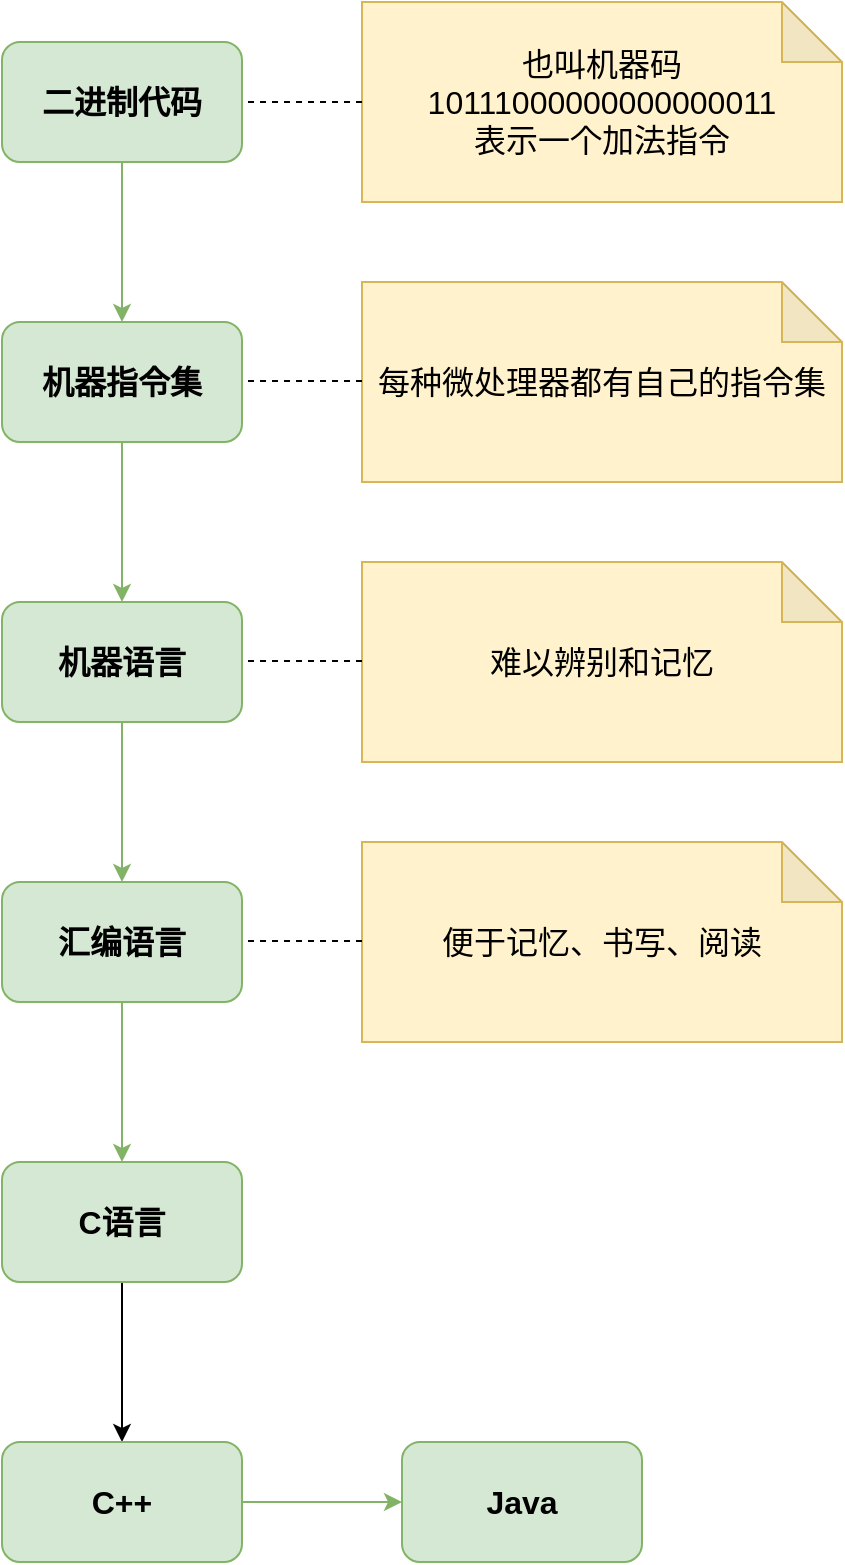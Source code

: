 <mxfile version="14.1.2" type="github">
  <diagram id="C5RBs43oDa-KdzZeNtuy" name="Page-1">
    <mxGraphModel dx="1038" dy="556" grid="1" gridSize="10" guides="1" tooltips="1" connect="1" arrows="1" fold="1" page="1" pageScale="1" pageWidth="827" pageHeight="1169" math="0" shadow="0">
      <root>
        <mxCell id="WIyWlLk6GJQsqaUBKTNV-0" />
        <mxCell id="WIyWlLk6GJQsqaUBKTNV-1" parent="WIyWlLk6GJQsqaUBKTNV-0" />
        <mxCell id="E72dZTKriqrOK8_UnTGn-2" value="" style="edgeStyle=orthogonalEdgeStyle;rounded=0;orthogonalLoop=1;jettySize=auto;html=1;strokeWidth=1;fontSize=16;fontStyle=1;fillColor=#d5e8d4;strokeColor=#82b366;" parent="WIyWlLk6GJQsqaUBKTNV-1" source="E72dZTKriqrOK8_UnTGn-0" target="E72dZTKriqrOK8_UnTGn-1" edge="1">
          <mxGeometry relative="1" as="geometry" />
        </mxCell>
        <mxCell id="E72dZTKriqrOK8_UnTGn-0" value="二进制代码" style="rounded=1;whiteSpace=wrap;html=1;strokeWidth=1;fontSize=16;fontStyle=1;fillColor=#d5e8d4;strokeColor=#82b366;" parent="WIyWlLk6GJQsqaUBKTNV-1" vertex="1">
          <mxGeometry x="160" y="160" width="120" height="60" as="geometry" />
        </mxCell>
        <mxCell id="E72dZTKriqrOK8_UnTGn-4" value="" style="edgeStyle=orthogonalEdgeStyle;rounded=0;orthogonalLoop=1;jettySize=auto;html=1;strokeWidth=1;fontSize=16;fontStyle=1;fillColor=#d5e8d4;strokeColor=#82b366;" parent="WIyWlLk6GJQsqaUBKTNV-1" source="E72dZTKriqrOK8_UnTGn-1" target="E72dZTKriqrOK8_UnTGn-3" edge="1">
          <mxGeometry relative="1" as="geometry" />
        </mxCell>
        <mxCell id="E72dZTKriqrOK8_UnTGn-1" value="机器指令集" style="whiteSpace=wrap;html=1;rounded=1;strokeWidth=1;fontSize=16;fontStyle=1;fillColor=#d5e8d4;strokeColor=#82b366;" parent="WIyWlLk6GJQsqaUBKTNV-1" vertex="1">
          <mxGeometry x="160" y="300" width="120" height="60" as="geometry" />
        </mxCell>
        <mxCell id="E72dZTKriqrOK8_UnTGn-6" value="" style="edgeStyle=orthogonalEdgeStyle;rounded=0;orthogonalLoop=1;jettySize=auto;html=1;strokeWidth=1;fontSize=16;fontStyle=1;fillColor=#d5e8d4;strokeColor=#82b366;" parent="WIyWlLk6GJQsqaUBKTNV-1" source="E72dZTKriqrOK8_UnTGn-3" target="E72dZTKriqrOK8_UnTGn-5" edge="1">
          <mxGeometry relative="1" as="geometry" />
        </mxCell>
        <mxCell id="E72dZTKriqrOK8_UnTGn-3" value="机器语言" style="whiteSpace=wrap;html=1;rounded=1;strokeWidth=1;fontSize=16;fontStyle=1;fillColor=#d5e8d4;strokeColor=#82b366;" parent="WIyWlLk6GJQsqaUBKTNV-1" vertex="1">
          <mxGeometry x="160" y="440" width="120" height="60" as="geometry" />
        </mxCell>
        <mxCell id="E72dZTKriqrOK8_UnTGn-8" value="" style="edgeStyle=orthogonalEdgeStyle;rounded=0;orthogonalLoop=1;jettySize=auto;html=1;strokeWidth=1;fontSize=16;fontStyle=1;fillColor=#d5e8d4;strokeColor=#82b366;" parent="WIyWlLk6GJQsqaUBKTNV-1" source="E72dZTKriqrOK8_UnTGn-5" target="E72dZTKriqrOK8_UnTGn-7" edge="1">
          <mxGeometry relative="1" as="geometry" />
        </mxCell>
        <mxCell id="E72dZTKriqrOK8_UnTGn-5" value="汇编语言" style="whiteSpace=wrap;html=1;rounded=1;strokeWidth=1;fontSize=16;fontStyle=1;fillColor=#d5e8d4;strokeColor=#82b366;" parent="WIyWlLk6GJQsqaUBKTNV-1" vertex="1">
          <mxGeometry x="160" y="580" width="120" height="60" as="geometry" />
        </mxCell>
        <mxCell id="E72dZTKriqrOK8_UnTGn-10" value="" style="edgeStyle=orthogonalEdgeStyle;rounded=0;orthogonalLoop=1;jettySize=auto;html=1;strokeWidth=1;fontSize=16;fontStyle=1" parent="WIyWlLk6GJQsqaUBKTNV-1" source="E72dZTKriqrOK8_UnTGn-7" target="E72dZTKriqrOK8_UnTGn-9" edge="1">
          <mxGeometry relative="1" as="geometry" />
        </mxCell>
        <mxCell id="E72dZTKriqrOK8_UnTGn-7" value="C语言" style="whiteSpace=wrap;html=1;rounded=1;strokeWidth=1;fontSize=16;fontStyle=1;fillColor=#d5e8d4;strokeColor=#82b366;" parent="WIyWlLk6GJQsqaUBKTNV-1" vertex="1">
          <mxGeometry x="160" y="720" width="120" height="60" as="geometry" />
        </mxCell>
        <mxCell id="E72dZTKriqrOK8_UnTGn-12" value="" style="edgeStyle=orthogonalEdgeStyle;rounded=0;orthogonalLoop=1;jettySize=auto;html=1;strokeWidth=1;fontSize=16;fontStyle=1;fillColor=#d5e8d4;strokeColor=#82b366;" parent="WIyWlLk6GJQsqaUBKTNV-1" source="E72dZTKriqrOK8_UnTGn-9" target="E72dZTKriqrOK8_UnTGn-11" edge="1">
          <mxGeometry relative="1" as="geometry" />
        </mxCell>
        <mxCell id="E72dZTKriqrOK8_UnTGn-9" value="C++" style="whiteSpace=wrap;html=1;rounded=1;strokeWidth=1;fontSize=16;fontStyle=1;fillColor=#d5e8d4;strokeColor=#82b366;" parent="WIyWlLk6GJQsqaUBKTNV-1" vertex="1">
          <mxGeometry x="160" y="860" width="120" height="60" as="geometry" />
        </mxCell>
        <mxCell id="E72dZTKriqrOK8_UnTGn-11" value="Java" style="whiteSpace=wrap;html=1;rounded=1;strokeWidth=1;fontSize=16;fontStyle=1;fillColor=#d5e8d4;strokeColor=#82b366;" parent="WIyWlLk6GJQsqaUBKTNV-1" vertex="1">
          <mxGeometry x="360" y="860" width="120" height="60" as="geometry" />
        </mxCell>
        <mxCell id="axeLy-zkUyPGwX7zCTFV-0" value="&lt;font style=&quot;font-size: 16px&quot;&gt;也叫机器码10111000000000000011&lt;br&gt;表示一个加法指令&lt;br&gt;&lt;/font&gt;" style="shape=note;whiteSpace=wrap;html=1;backgroundOutline=1;darkOpacity=0.05;fillColor=#fff2cc;strokeColor=#d6b656;" parent="WIyWlLk6GJQsqaUBKTNV-1" vertex="1">
          <mxGeometry x="340" y="140" width="240" height="100" as="geometry" />
        </mxCell>
        <mxCell id="axeLy-zkUyPGwX7zCTFV-6" value="" style="endArrow=none;dashed=1;html=1;entryX=1;entryY=0.5;entryDx=0;entryDy=0;" parent="WIyWlLk6GJQsqaUBKTNV-1" source="axeLy-zkUyPGwX7zCTFV-0" target="E72dZTKriqrOK8_UnTGn-0" edge="1">
          <mxGeometry width="50" height="50" relative="1" as="geometry">
            <mxPoint x="269.289" y="240" as="sourcePoint" />
            <mxPoint x="269.289" y="190" as="targetPoint" />
          </mxGeometry>
        </mxCell>
        <mxCell id="SldAiXxKHraxE9gEYD87-2" value="&lt;font style=&quot;font-size: 16px&quot;&gt;每种微处理器都有自己的指令集&lt;/font&gt;" style="shape=note;whiteSpace=wrap;html=1;backgroundOutline=1;darkOpacity=0.05;fillColor=#fff2cc;strokeColor=#d6b656;" parent="WIyWlLk6GJQsqaUBKTNV-1" vertex="1">
          <mxGeometry x="340" y="280" width="240" height="100" as="geometry" />
        </mxCell>
        <mxCell id="SldAiXxKHraxE9gEYD87-3" value="" style="endArrow=none;dashed=1;html=1;entryX=1;entryY=0.5;entryDx=0;entryDy=0;" parent="WIyWlLk6GJQsqaUBKTNV-1" edge="1">
          <mxGeometry width="50" height="50" relative="1" as="geometry">
            <mxPoint x="340" y="329.5" as="sourcePoint" />
            <mxPoint x="280" y="329.5" as="targetPoint" />
          </mxGeometry>
        </mxCell>
        <mxCell id="SldAiXxKHraxE9gEYD87-4" value="&lt;font style=&quot;font-size: 16px&quot;&gt;难以辨别和记忆&lt;/font&gt;" style="shape=note;whiteSpace=wrap;html=1;backgroundOutline=1;darkOpacity=0.05;fillColor=#fff2cc;strokeColor=#d6b656;" parent="WIyWlLk6GJQsqaUBKTNV-1" vertex="1">
          <mxGeometry x="340" y="420" width="240" height="100" as="geometry" />
        </mxCell>
        <mxCell id="SldAiXxKHraxE9gEYD87-5" value="" style="endArrow=none;dashed=1;html=1;entryX=1;entryY=0.5;entryDx=0;entryDy=0;" parent="WIyWlLk6GJQsqaUBKTNV-1" edge="1">
          <mxGeometry width="50" height="50" relative="1" as="geometry">
            <mxPoint x="340" y="469.5" as="sourcePoint" />
            <mxPoint x="280" y="469.5" as="targetPoint" />
          </mxGeometry>
        </mxCell>
        <mxCell id="SldAiXxKHraxE9gEYD87-6" value="&lt;font style=&quot;font-size: 16px&quot;&gt;便于记忆、书写、阅读&lt;/font&gt;" style="shape=note;whiteSpace=wrap;html=1;backgroundOutline=1;darkOpacity=0.05;fillColor=#fff2cc;strokeColor=#d6b656;" parent="WIyWlLk6GJQsqaUBKTNV-1" vertex="1">
          <mxGeometry x="340" y="560" width="240" height="100" as="geometry" />
        </mxCell>
        <mxCell id="SldAiXxKHraxE9gEYD87-7" value="" style="endArrow=none;dashed=1;html=1;entryX=1;entryY=0.5;entryDx=0;entryDy=0;" parent="WIyWlLk6GJQsqaUBKTNV-1" edge="1">
          <mxGeometry width="50" height="50" relative="1" as="geometry">
            <mxPoint x="340" y="609.5" as="sourcePoint" />
            <mxPoint x="280" y="609.5" as="targetPoint" />
          </mxGeometry>
        </mxCell>
      </root>
    </mxGraphModel>
  </diagram>
</mxfile>
